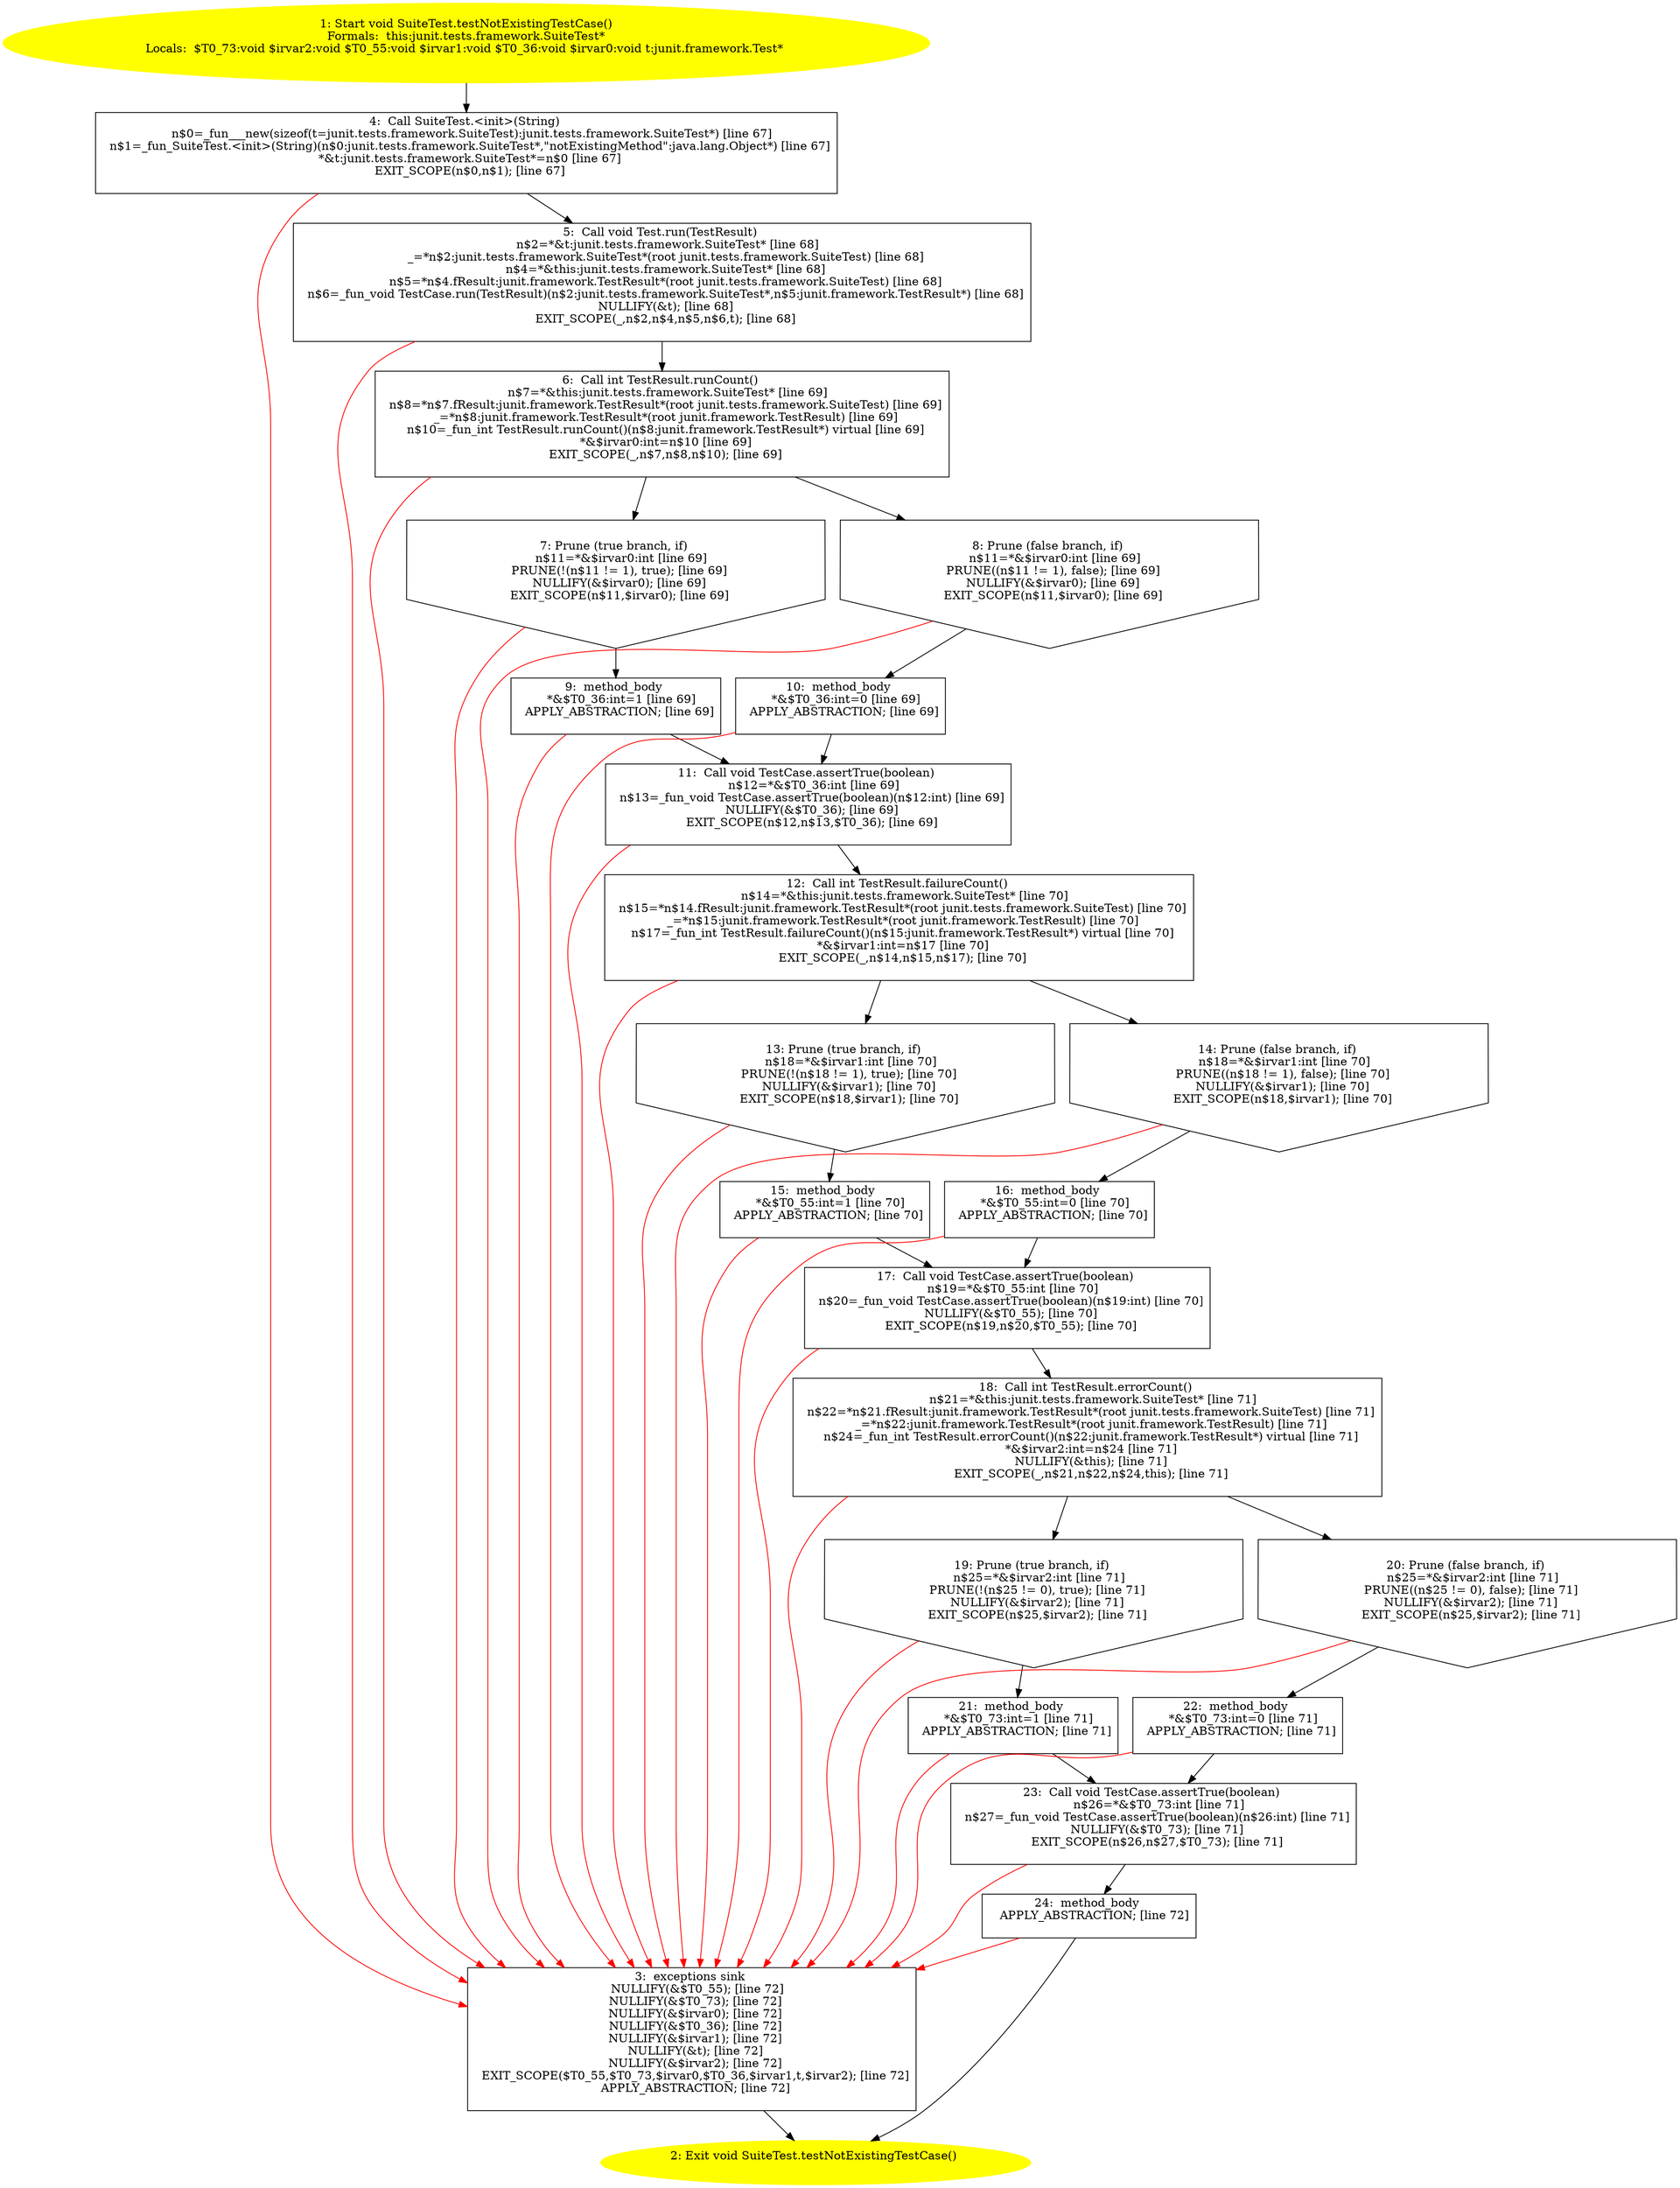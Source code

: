 /* @generated */
digraph cfg {
"junit.tests.framework.SuiteTest.testNotExistingTestCase():void.6804b481b2b63884fa3d41d80742f8bb_1" [label="1: Start void SuiteTest.testNotExistingTestCase()\nFormals:  this:junit.tests.framework.SuiteTest*\nLocals:  $T0_73:void $irvar2:void $T0_55:void $irvar1:void $T0_36:void $irvar0:void t:junit.framework.Test* \n  " color=yellow style=filled]
	

	 "junit.tests.framework.SuiteTest.testNotExistingTestCase():void.6804b481b2b63884fa3d41d80742f8bb_1" -> "junit.tests.framework.SuiteTest.testNotExistingTestCase():void.6804b481b2b63884fa3d41d80742f8bb_4" ;
"junit.tests.framework.SuiteTest.testNotExistingTestCase():void.6804b481b2b63884fa3d41d80742f8bb_2" [label="2: Exit void SuiteTest.testNotExistingTestCase() \n  " color=yellow style=filled]
	

"junit.tests.framework.SuiteTest.testNotExistingTestCase():void.6804b481b2b63884fa3d41d80742f8bb_3" [label="3:  exceptions sink \n   NULLIFY(&$T0_55); [line 72]\n  NULLIFY(&$T0_73); [line 72]\n  NULLIFY(&$irvar0); [line 72]\n  NULLIFY(&$T0_36); [line 72]\n  NULLIFY(&$irvar1); [line 72]\n  NULLIFY(&t); [line 72]\n  NULLIFY(&$irvar2); [line 72]\n  EXIT_SCOPE($T0_55,$T0_73,$irvar0,$T0_36,$irvar1,t,$irvar2); [line 72]\n  APPLY_ABSTRACTION; [line 72]\n " shape="box"]
	

	 "junit.tests.framework.SuiteTest.testNotExistingTestCase():void.6804b481b2b63884fa3d41d80742f8bb_3" -> "junit.tests.framework.SuiteTest.testNotExistingTestCase():void.6804b481b2b63884fa3d41d80742f8bb_2" ;
"junit.tests.framework.SuiteTest.testNotExistingTestCase():void.6804b481b2b63884fa3d41d80742f8bb_4" [label="4:  Call SuiteTest.<init>(String) \n   n$0=_fun___new(sizeof(t=junit.tests.framework.SuiteTest):junit.tests.framework.SuiteTest*) [line 67]\n  n$1=_fun_SuiteTest.<init>(String)(n$0:junit.tests.framework.SuiteTest*,\"notExistingMethod\":java.lang.Object*) [line 67]\n  *&t:junit.tests.framework.SuiteTest*=n$0 [line 67]\n  EXIT_SCOPE(n$0,n$1); [line 67]\n " shape="box"]
	

	 "junit.tests.framework.SuiteTest.testNotExistingTestCase():void.6804b481b2b63884fa3d41d80742f8bb_4" -> "junit.tests.framework.SuiteTest.testNotExistingTestCase():void.6804b481b2b63884fa3d41d80742f8bb_5" ;
	 "junit.tests.framework.SuiteTest.testNotExistingTestCase():void.6804b481b2b63884fa3d41d80742f8bb_4" -> "junit.tests.framework.SuiteTest.testNotExistingTestCase():void.6804b481b2b63884fa3d41d80742f8bb_3" [color="red" ];
"junit.tests.framework.SuiteTest.testNotExistingTestCase():void.6804b481b2b63884fa3d41d80742f8bb_5" [label="5:  Call void Test.run(TestResult) \n   n$2=*&t:junit.tests.framework.SuiteTest* [line 68]\n  _=*n$2:junit.tests.framework.SuiteTest*(root junit.tests.framework.SuiteTest) [line 68]\n  n$4=*&this:junit.tests.framework.SuiteTest* [line 68]\n  n$5=*n$4.fResult:junit.framework.TestResult*(root junit.tests.framework.SuiteTest) [line 68]\n  n$6=_fun_void TestCase.run(TestResult)(n$2:junit.tests.framework.SuiteTest*,n$5:junit.framework.TestResult*) [line 68]\n  NULLIFY(&t); [line 68]\n  EXIT_SCOPE(_,n$2,n$4,n$5,n$6,t); [line 68]\n " shape="box"]
	

	 "junit.tests.framework.SuiteTest.testNotExistingTestCase():void.6804b481b2b63884fa3d41d80742f8bb_5" -> "junit.tests.framework.SuiteTest.testNotExistingTestCase():void.6804b481b2b63884fa3d41d80742f8bb_6" ;
	 "junit.tests.framework.SuiteTest.testNotExistingTestCase():void.6804b481b2b63884fa3d41d80742f8bb_5" -> "junit.tests.framework.SuiteTest.testNotExistingTestCase():void.6804b481b2b63884fa3d41d80742f8bb_3" [color="red" ];
"junit.tests.framework.SuiteTest.testNotExistingTestCase():void.6804b481b2b63884fa3d41d80742f8bb_6" [label="6:  Call int TestResult.runCount() \n   n$7=*&this:junit.tests.framework.SuiteTest* [line 69]\n  n$8=*n$7.fResult:junit.framework.TestResult*(root junit.tests.framework.SuiteTest) [line 69]\n  _=*n$8:junit.framework.TestResult*(root junit.framework.TestResult) [line 69]\n  n$10=_fun_int TestResult.runCount()(n$8:junit.framework.TestResult*) virtual [line 69]\n  *&$irvar0:int=n$10 [line 69]\n  EXIT_SCOPE(_,n$7,n$8,n$10); [line 69]\n " shape="box"]
	

	 "junit.tests.framework.SuiteTest.testNotExistingTestCase():void.6804b481b2b63884fa3d41d80742f8bb_6" -> "junit.tests.framework.SuiteTest.testNotExistingTestCase():void.6804b481b2b63884fa3d41d80742f8bb_7" ;
	 "junit.tests.framework.SuiteTest.testNotExistingTestCase():void.6804b481b2b63884fa3d41d80742f8bb_6" -> "junit.tests.framework.SuiteTest.testNotExistingTestCase():void.6804b481b2b63884fa3d41d80742f8bb_8" ;
	 "junit.tests.framework.SuiteTest.testNotExistingTestCase():void.6804b481b2b63884fa3d41d80742f8bb_6" -> "junit.tests.framework.SuiteTest.testNotExistingTestCase():void.6804b481b2b63884fa3d41d80742f8bb_3" [color="red" ];
"junit.tests.framework.SuiteTest.testNotExistingTestCase():void.6804b481b2b63884fa3d41d80742f8bb_7" [label="7: Prune (true branch, if) \n   n$11=*&$irvar0:int [line 69]\n  PRUNE(!(n$11 != 1), true); [line 69]\n  NULLIFY(&$irvar0); [line 69]\n  EXIT_SCOPE(n$11,$irvar0); [line 69]\n " shape="invhouse"]
	

	 "junit.tests.framework.SuiteTest.testNotExistingTestCase():void.6804b481b2b63884fa3d41d80742f8bb_7" -> "junit.tests.framework.SuiteTest.testNotExistingTestCase():void.6804b481b2b63884fa3d41d80742f8bb_9" ;
	 "junit.tests.framework.SuiteTest.testNotExistingTestCase():void.6804b481b2b63884fa3d41d80742f8bb_7" -> "junit.tests.framework.SuiteTest.testNotExistingTestCase():void.6804b481b2b63884fa3d41d80742f8bb_3" [color="red" ];
"junit.tests.framework.SuiteTest.testNotExistingTestCase():void.6804b481b2b63884fa3d41d80742f8bb_8" [label="8: Prune (false branch, if) \n   n$11=*&$irvar0:int [line 69]\n  PRUNE((n$11 != 1), false); [line 69]\n  NULLIFY(&$irvar0); [line 69]\n  EXIT_SCOPE(n$11,$irvar0); [line 69]\n " shape="invhouse"]
	

	 "junit.tests.framework.SuiteTest.testNotExistingTestCase():void.6804b481b2b63884fa3d41d80742f8bb_8" -> "junit.tests.framework.SuiteTest.testNotExistingTestCase():void.6804b481b2b63884fa3d41d80742f8bb_10" ;
	 "junit.tests.framework.SuiteTest.testNotExistingTestCase():void.6804b481b2b63884fa3d41d80742f8bb_8" -> "junit.tests.framework.SuiteTest.testNotExistingTestCase():void.6804b481b2b63884fa3d41d80742f8bb_3" [color="red" ];
"junit.tests.framework.SuiteTest.testNotExistingTestCase():void.6804b481b2b63884fa3d41d80742f8bb_9" [label="9:  method_body \n   *&$T0_36:int=1 [line 69]\n  APPLY_ABSTRACTION; [line 69]\n " shape="box"]
	

	 "junit.tests.framework.SuiteTest.testNotExistingTestCase():void.6804b481b2b63884fa3d41d80742f8bb_9" -> "junit.tests.framework.SuiteTest.testNotExistingTestCase():void.6804b481b2b63884fa3d41d80742f8bb_11" ;
	 "junit.tests.framework.SuiteTest.testNotExistingTestCase():void.6804b481b2b63884fa3d41d80742f8bb_9" -> "junit.tests.framework.SuiteTest.testNotExistingTestCase():void.6804b481b2b63884fa3d41d80742f8bb_3" [color="red" ];
"junit.tests.framework.SuiteTest.testNotExistingTestCase():void.6804b481b2b63884fa3d41d80742f8bb_10" [label="10:  method_body \n   *&$T0_36:int=0 [line 69]\n  APPLY_ABSTRACTION; [line 69]\n " shape="box"]
	

	 "junit.tests.framework.SuiteTest.testNotExistingTestCase():void.6804b481b2b63884fa3d41d80742f8bb_10" -> "junit.tests.framework.SuiteTest.testNotExistingTestCase():void.6804b481b2b63884fa3d41d80742f8bb_11" ;
	 "junit.tests.framework.SuiteTest.testNotExistingTestCase():void.6804b481b2b63884fa3d41d80742f8bb_10" -> "junit.tests.framework.SuiteTest.testNotExistingTestCase():void.6804b481b2b63884fa3d41d80742f8bb_3" [color="red" ];
"junit.tests.framework.SuiteTest.testNotExistingTestCase():void.6804b481b2b63884fa3d41d80742f8bb_11" [label="11:  Call void TestCase.assertTrue(boolean) \n   n$12=*&$T0_36:int [line 69]\n  n$13=_fun_void TestCase.assertTrue(boolean)(n$12:int) [line 69]\n  NULLIFY(&$T0_36); [line 69]\n  EXIT_SCOPE(n$12,n$13,$T0_36); [line 69]\n " shape="box"]
	

	 "junit.tests.framework.SuiteTest.testNotExistingTestCase():void.6804b481b2b63884fa3d41d80742f8bb_11" -> "junit.tests.framework.SuiteTest.testNotExistingTestCase():void.6804b481b2b63884fa3d41d80742f8bb_12" ;
	 "junit.tests.framework.SuiteTest.testNotExistingTestCase():void.6804b481b2b63884fa3d41d80742f8bb_11" -> "junit.tests.framework.SuiteTest.testNotExistingTestCase():void.6804b481b2b63884fa3d41d80742f8bb_3" [color="red" ];
"junit.tests.framework.SuiteTest.testNotExistingTestCase():void.6804b481b2b63884fa3d41d80742f8bb_12" [label="12:  Call int TestResult.failureCount() \n   n$14=*&this:junit.tests.framework.SuiteTest* [line 70]\n  n$15=*n$14.fResult:junit.framework.TestResult*(root junit.tests.framework.SuiteTest) [line 70]\n  _=*n$15:junit.framework.TestResult*(root junit.framework.TestResult) [line 70]\n  n$17=_fun_int TestResult.failureCount()(n$15:junit.framework.TestResult*) virtual [line 70]\n  *&$irvar1:int=n$17 [line 70]\n  EXIT_SCOPE(_,n$14,n$15,n$17); [line 70]\n " shape="box"]
	

	 "junit.tests.framework.SuiteTest.testNotExistingTestCase():void.6804b481b2b63884fa3d41d80742f8bb_12" -> "junit.tests.framework.SuiteTest.testNotExistingTestCase():void.6804b481b2b63884fa3d41d80742f8bb_13" ;
	 "junit.tests.framework.SuiteTest.testNotExistingTestCase():void.6804b481b2b63884fa3d41d80742f8bb_12" -> "junit.tests.framework.SuiteTest.testNotExistingTestCase():void.6804b481b2b63884fa3d41d80742f8bb_14" ;
	 "junit.tests.framework.SuiteTest.testNotExistingTestCase():void.6804b481b2b63884fa3d41d80742f8bb_12" -> "junit.tests.framework.SuiteTest.testNotExistingTestCase():void.6804b481b2b63884fa3d41d80742f8bb_3" [color="red" ];
"junit.tests.framework.SuiteTest.testNotExistingTestCase():void.6804b481b2b63884fa3d41d80742f8bb_13" [label="13: Prune (true branch, if) \n   n$18=*&$irvar1:int [line 70]\n  PRUNE(!(n$18 != 1), true); [line 70]\n  NULLIFY(&$irvar1); [line 70]\n  EXIT_SCOPE(n$18,$irvar1); [line 70]\n " shape="invhouse"]
	

	 "junit.tests.framework.SuiteTest.testNotExistingTestCase():void.6804b481b2b63884fa3d41d80742f8bb_13" -> "junit.tests.framework.SuiteTest.testNotExistingTestCase():void.6804b481b2b63884fa3d41d80742f8bb_15" ;
	 "junit.tests.framework.SuiteTest.testNotExistingTestCase():void.6804b481b2b63884fa3d41d80742f8bb_13" -> "junit.tests.framework.SuiteTest.testNotExistingTestCase():void.6804b481b2b63884fa3d41d80742f8bb_3" [color="red" ];
"junit.tests.framework.SuiteTest.testNotExistingTestCase():void.6804b481b2b63884fa3d41d80742f8bb_14" [label="14: Prune (false branch, if) \n   n$18=*&$irvar1:int [line 70]\n  PRUNE((n$18 != 1), false); [line 70]\n  NULLIFY(&$irvar1); [line 70]\n  EXIT_SCOPE(n$18,$irvar1); [line 70]\n " shape="invhouse"]
	

	 "junit.tests.framework.SuiteTest.testNotExistingTestCase():void.6804b481b2b63884fa3d41d80742f8bb_14" -> "junit.tests.framework.SuiteTest.testNotExistingTestCase():void.6804b481b2b63884fa3d41d80742f8bb_16" ;
	 "junit.tests.framework.SuiteTest.testNotExistingTestCase():void.6804b481b2b63884fa3d41d80742f8bb_14" -> "junit.tests.framework.SuiteTest.testNotExistingTestCase():void.6804b481b2b63884fa3d41d80742f8bb_3" [color="red" ];
"junit.tests.framework.SuiteTest.testNotExistingTestCase():void.6804b481b2b63884fa3d41d80742f8bb_15" [label="15:  method_body \n   *&$T0_55:int=1 [line 70]\n  APPLY_ABSTRACTION; [line 70]\n " shape="box"]
	

	 "junit.tests.framework.SuiteTest.testNotExistingTestCase():void.6804b481b2b63884fa3d41d80742f8bb_15" -> "junit.tests.framework.SuiteTest.testNotExistingTestCase():void.6804b481b2b63884fa3d41d80742f8bb_17" ;
	 "junit.tests.framework.SuiteTest.testNotExistingTestCase():void.6804b481b2b63884fa3d41d80742f8bb_15" -> "junit.tests.framework.SuiteTest.testNotExistingTestCase():void.6804b481b2b63884fa3d41d80742f8bb_3" [color="red" ];
"junit.tests.framework.SuiteTest.testNotExistingTestCase():void.6804b481b2b63884fa3d41d80742f8bb_16" [label="16:  method_body \n   *&$T0_55:int=0 [line 70]\n  APPLY_ABSTRACTION; [line 70]\n " shape="box"]
	

	 "junit.tests.framework.SuiteTest.testNotExistingTestCase():void.6804b481b2b63884fa3d41d80742f8bb_16" -> "junit.tests.framework.SuiteTest.testNotExistingTestCase():void.6804b481b2b63884fa3d41d80742f8bb_17" ;
	 "junit.tests.framework.SuiteTest.testNotExistingTestCase():void.6804b481b2b63884fa3d41d80742f8bb_16" -> "junit.tests.framework.SuiteTest.testNotExistingTestCase():void.6804b481b2b63884fa3d41d80742f8bb_3" [color="red" ];
"junit.tests.framework.SuiteTest.testNotExistingTestCase():void.6804b481b2b63884fa3d41d80742f8bb_17" [label="17:  Call void TestCase.assertTrue(boolean) \n   n$19=*&$T0_55:int [line 70]\n  n$20=_fun_void TestCase.assertTrue(boolean)(n$19:int) [line 70]\n  NULLIFY(&$T0_55); [line 70]\n  EXIT_SCOPE(n$19,n$20,$T0_55); [line 70]\n " shape="box"]
	

	 "junit.tests.framework.SuiteTest.testNotExistingTestCase():void.6804b481b2b63884fa3d41d80742f8bb_17" -> "junit.tests.framework.SuiteTest.testNotExistingTestCase():void.6804b481b2b63884fa3d41d80742f8bb_18" ;
	 "junit.tests.framework.SuiteTest.testNotExistingTestCase():void.6804b481b2b63884fa3d41d80742f8bb_17" -> "junit.tests.framework.SuiteTest.testNotExistingTestCase():void.6804b481b2b63884fa3d41d80742f8bb_3" [color="red" ];
"junit.tests.framework.SuiteTest.testNotExistingTestCase():void.6804b481b2b63884fa3d41d80742f8bb_18" [label="18:  Call int TestResult.errorCount() \n   n$21=*&this:junit.tests.framework.SuiteTest* [line 71]\n  n$22=*n$21.fResult:junit.framework.TestResult*(root junit.tests.framework.SuiteTest) [line 71]\n  _=*n$22:junit.framework.TestResult*(root junit.framework.TestResult) [line 71]\n  n$24=_fun_int TestResult.errorCount()(n$22:junit.framework.TestResult*) virtual [line 71]\n  *&$irvar2:int=n$24 [line 71]\n  NULLIFY(&this); [line 71]\n  EXIT_SCOPE(_,n$21,n$22,n$24,this); [line 71]\n " shape="box"]
	

	 "junit.tests.framework.SuiteTest.testNotExistingTestCase():void.6804b481b2b63884fa3d41d80742f8bb_18" -> "junit.tests.framework.SuiteTest.testNotExistingTestCase():void.6804b481b2b63884fa3d41d80742f8bb_19" ;
	 "junit.tests.framework.SuiteTest.testNotExistingTestCase():void.6804b481b2b63884fa3d41d80742f8bb_18" -> "junit.tests.framework.SuiteTest.testNotExistingTestCase():void.6804b481b2b63884fa3d41d80742f8bb_20" ;
	 "junit.tests.framework.SuiteTest.testNotExistingTestCase():void.6804b481b2b63884fa3d41d80742f8bb_18" -> "junit.tests.framework.SuiteTest.testNotExistingTestCase():void.6804b481b2b63884fa3d41d80742f8bb_3" [color="red" ];
"junit.tests.framework.SuiteTest.testNotExistingTestCase():void.6804b481b2b63884fa3d41d80742f8bb_19" [label="19: Prune (true branch, if) \n   n$25=*&$irvar2:int [line 71]\n  PRUNE(!(n$25 != 0), true); [line 71]\n  NULLIFY(&$irvar2); [line 71]\n  EXIT_SCOPE(n$25,$irvar2); [line 71]\n " shape="invhouse"]
	

	 "junit.tests.framework.SuiteTest.testNotExistingTestCase():void.6804b481b2b63884fa3d41d80742f8bb_19" -> "junit.tests.framework.SuiteTest.testNotExistingTestCase():void.6804b481b2b63884fa3d41d80742f8bb_21" ;
	 "junit.tests.framework.SuiteTest.testNotExistingTestCase():void.6804b481b2b63884fa3d41d80742f8bb_19" -> "junit.tests.framework.SuiteTest.testNotExistingTestCase():void.6804b481b2b63884fa3d41d80742f8bb_3" [color="red" ];
"junit.tests.framework.SuiteTest.testNotExistingTestCase():void.6804b481b2b63884fa3d41d80742f8bb_20" [label="20: Prune (false branch, if) \n   n$25=*&$irvar2:int [line 71]\n  PRUNE((n$25 != 0), false); [line 71]\n  NULLIFY(&$irvar2); [line 71]\n  EXIT_SCOPE(n$25,$irvar2); [line 71]\n " shape="invhouse"]
	

	 "junit.tests.framework.SuiteTest.testNotExistingTestCase():void.6804b481b2b63884fa3d41d80742f8bb_20" -> "junit.tests.framework.SuiteTest.testNotExistingTestCase():void.6804b481b2b63884fa3d41d80742f8bb_22" ;
	 "junit.tests.framework.SuiteTest.testNotExistingTestCase():void.6804b481b2b63884fa3d41d80742f8bb_20" -> "junit.tests.framework.SuiteTest.testNotExistingTestCase():void.6804b481b2b63884fa3d41d80742f8bb_3" [color="red" ];
"junit.tests.framework.SuiteTest.testNotExistingTestCase():void.6804b481b2b63884fa3d41d80742f8bb_21" [label="21:  method_body \n   *&$T0_73:int=1 [line 71]\n  APPLY_ABSTRACTION; [line 71]\n " shape="box"]
	

	 "junit.tests.framework.SuiteTest.testNotExistingTestCase():void.6804b481b2b63884fa3d41d80742f8bb_21" -> "junit.tests.framework.SuiteTest.testNotExistingTestCase():void.6804b481b2b63884fa3d41d80742f8bb_23" ;
	 "junit.tests.framework.SuiteTest.testNotExistingTestCase():void.6804b481b2b63884fa3d41d80742f8bb_21" -> "junit.tests.framework.SuiteTest.testNotExistingTestCase():void.6804b481b2b63884fa3d41d80742f8bb_3" [color="red" ];
"junit.tests.framework.SuiteTest.testNotExistingTestCase():void.6804b481b2b63884fa3d41d80742f8bb_22" [label="22:  method_body \n   *&$T0_73:int=0 [line 71]\n  APPLY_ABSTRACTION; [line 71]\n " shape="box"]
	

	 "junit.tests.framework.SuiteTest.testNotExistingTestCase():void.6804b481b2b63884fa3d41d80742f8bb_22" -> "junit.tests.framework.SuiteTest.testNotExistingTestCase():void.6804b481b2b63884fa3d41d80742f8bb_23" ;
	 "junit.tests.framework.SuiteTest.testNotExistingTestCase():void.6804b481b2b63884fa3d41d80742f8bb_22" -> "junit.tests.framework.SuiteTest.testNotExistingTestCase():void.6804b481b2b63884fa3d41d80742f8bb_3" [color="red" ];
"junit.tests.framework.SuiteTest.testNotExistingTestCase():void.6804b481b2b63884fa3d41d80742f8bb_23" [label="23:  Call void TestCase.assertTrue(boolean) \n   n$26=*&$T0_73:int [line 71]\n  n$27=_fun_void TestCase.assertTrue(boolean)(n$26:int) [line 71]\n  NULLIFY(&$T0_73); [line 71]\n  EXIT_SCOPE(n$26,n$27,$T0_73); [line 71]\n " shape="box"]
	

	 "junit.tests.framework.SuiteTest.testNotExistingTestCase():void.6804b481b2b63884fa3d41d80742f8bb_23" -> "junit.tests.framework.SuiteTest.testNotExistingTestCase():void.6804b481b2b63884fa3d41d80742f8bb_24" ;
	 "junit.tests.framework.SuiteTest.testNotExistingTestCase():void.6804b481b2b63884fa3d41d80742f8bb_23" -> "junit.tests.framework.SuiteTest.testNotExistingTestCase():void.6804b481b2b63884fa3d41d80742f8bb_3" [color="red" ];
"junit.tests.framework.SuiteTest.testNotExistingTestCase():void.6804b481b2b63884fa3d41d80742f8bb_24" [label="24:  method_body \n   APPLY_ABSTRACTION; [line 72]\n " shape="box"]
	

	 "junit.tests.framework.SuiteTest.testNotExistingTestCase():void.6804b481b2b63884fa3d41d80742f8bb_24" -> "junit.tests.framework.SuiteTest.testNotExistingTestCase():void.6804b481b2b63884fa3d41d80742f8bb_2" ;
	 "junit.tests.framework.SuiteTest.testNotExistingTestCase():void.6804b481b2b63884fa3d41d80742f8bb_24" -> "junit.tests.framework.SuiteTest.testNotExistingTestCase():void.6804b481b2b63884fa3d41d80742f8bb_3" [color="red" ];
}
